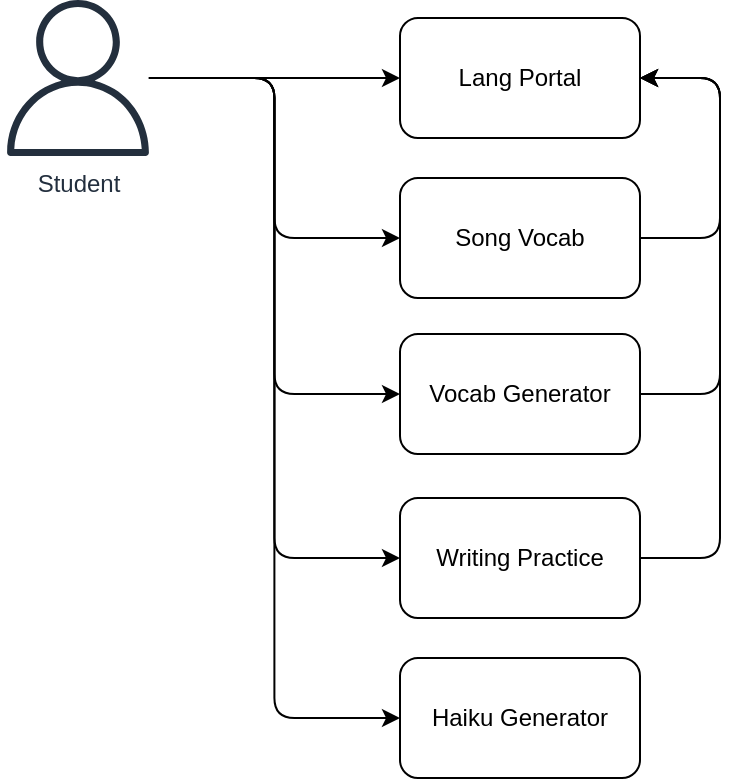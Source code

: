 <mxfile version="26.1.0">
  <diagram name="Page-1" id="g2ThWMQIsWtiZmbWz--a">
    <mxGraphModel dx="1224" dy="814" grid="1" gridSize="10" guides="1" tooltips="1" connect="1" arrows="1" fold="1" page="1" pageScale="1" pageWidth="850" pageHeight="1100" math="0" shadow="0">
      <root>
        <mxCell id="0" />
        <mxCell id="1" parent="0" />
        <mxCell id="-WwBJoPwvWgI_VnnbhiP-7" style="edgeStyle=orthogonalEdgeStyle;rounded=1;orthogonalLoop=1;jettySize=auto;html=1;entryX=0;entryY=0.5;entryDx=0;entryDy=0;curved=0;" edge="1" parent="1" source="-WwBJoPwvWgI_VnnbhiP-1" target="-WwBJoPwvWgI_VnnbhiP-2">
          <mxGeometry relative="1" as="geometry" />
        </mxCell>
        <mxCell id="-WwBJoPwvWgI_VnnbhiP-10" style="edgeStyle=orthogonalEdgeStyle;rounded=1;orthogonalLoop=1;jettySize=auto;html=1;entryX=0;entryY=0.5;entryDx=0;entryDy=0;curved=0;" edge="1" parent="1" source="-WwBJoPwvWgI_VnnbhiP-1" target="-WwBJoPwvWgI_VnnbhiP-6">
          <mxGeometry relative="1" as="geometry" />
        </mxCell>
        <mxCell id="-WwBJoPwvWgI_VnnbhiP-11" style="edgeStyle=orthogonalEdgeStyle;rounded=1;orthogonalLoop=1;jettySize=auto;html=1;entryX=0;entryY=0.5;entryDx=0;entryDy=0;curved=0;" edge="1" parent="1" source="-WwBJoPwvWgI_VnnbhiP-1" target="-WwBJoPwvWgI_VnnbhiP-4">
          <mxGeometry relative="1" as="geometry" />
        </mxCell>
        <mxCell id="-WwBJoPwvWgI_VnnbhiP-16" style="edgeStyle=orthogonalEdgeStyle;rounded=1;orthogonalLoop=1;jettySize=auto;html=1;entryX=0;entryY=0.5;entryDx=0;entryDy=0;curved=0;" edge="1" parent="1" source="-WwBJoPwvWgI_VnnbhiP-1" target="-WwBJoPwvWgI_VnnbhiP-3">
          <mxGeometry relative="1" as="geometry" />
        </mxCell>
        <mxCell id="-WwBJoPwvWgI_VnnbhiP-17" style="edgeStyle=orthogonalEdgeStyle;rounded=1;orthogonalLoop=1;jettySize=auto;html=1;entryX=0;entryY=0.5;entryDx=0;entryDy=0;curved=0;" edge="1" parent="1" source="-WwBJoPwvWgI_VnnbhiP-1" target="-WwBJoPwvWgI_VnnbhiP-5">
          <mxGeometry relative="1" as="geometry" />
        </mxCell>
        <mxCell id="-WwBJoPwvWgI_VnnbhiP-1" value="Student" style="sketch=0;outlineConnect=0;fontColor=#232F3E;gradientColor=none;fillColor=#232F3D;strokeColor=none;dashed=0;verticalLabelPosition=bottom;verticalAlign=top;align=center;html=1;fontSize=12;fontStyle=0;aspect=fixed;pointerEvents=1;shape=mxgraph.aws4.user;" vertex="1" parent="1">
          <mxGeometry x="80" y="31" width="78" height="78" as="geometry" />
        </mxCell>
        <mxCell id="-WwBJoPwvWgI_VnnbhiP-2" value="Lang Portal" style="rounded=1;whiteSpace=wrap;html=1;" vertex="1" parent="1">
          <mxGeometry x="280" y="40" width="120" height="60" as="geometry" />
        </mxCell>
        <mxCell id="-WwBJoPwvWgI_VnnbhiP-15" style="edgeStyle=orthogonalEdgeStyle;rounded=1;orthogonalLoop=1;jettySize=auto;html=1;entryX=1;entryY=0.5;entryDx=0;entryDy=0;curved=0;" edge="1" parent="1" source="-WwBJoPwvWgI_VnnbhiP-3" target="-WwBJoPwvWgI_VnnbhiP-2">
          <mxGeometry relative="1" as="geometry">
            <Array as="points">
              <mxPoint x="440" y="150" />
              <mxPoint x="440" y="70" />
            </Array>
          </mxGeometry>
        </mxCell>
        <mxCell id="-WwBJoPwvWgI_VnnbhiP-3" value="Song Vocab" style="rounded=1;whiteSpace=wrap;html=1;" vertex="1" parent="1">
          <mxGeometry x="280" y="120" width="120" height="60" as="geometry" />
        </mxCell>
        <mxCell id="-WwBJoPwvWgI_VnnbhiP-4" value="Haiku Generator" style="rounded=1;whiteSpace=wrap;html=1;" vertex="1" parent="1">
          <mxGeometry x="280" y="360" width="120" height="60" as="geometry" />
        </mxCell>
        <mxCell id="-WwBJoPwvWgI_VnnbhiP-13" style="edgeStyle=orthogonalEdgeStyle;rounded=1;orthogonalLoop=1;jettySize=auto;html=1;entryX=1;entryY=0.5;entryDx=0;entryDy=0;curved=0;" edge="1" parent="1" source="-WwBJoPwvWgI_VnnbhiP-5" target="-WwBJoPwvWgI_VnnbhiP-2">
          <mxGeometry relative="1" as="geometry">
            <Array as="points">
              <mxPoint x="440" y="228" />
              <mxPoint x="440" y="70" />
            </Array>
          </mxGeometry>
        </mxCell>
        <mxCell id="-WwBJoPwvWgI_VnnbhiP-5" value="Vocab Generator" style="rounded=1;whiteSpace=wrap;html=1;" vertex="1" parent="1">
          <mxGeometry x="280" y="198" width="120" height="60" as="geometry" />
        </mxCell>
        <mxCell id="-WwBJoPwvWgI_VnnbhiP-12" style="edgeStyle=orthogonalEdgeStyle;rounded=1;orthogonalLoop=1;jettySize=auto;html=1;entryX=1;entryY=0.5;entryDx=0;entryDy=0;curved=0;" edge="1" parent="1" source="-WwBJoPwvWgI_VnnbhiP-6" target="-WwBJoPwvWgI_VnnbhiP-2">
          <mxGeometry relative="1" as="geometry">
            <Array as="points">
              <mxPoint x="440" y="310" />
              <mxPoint x="440" y="70" />
            </Array>
          </mxGeometry>
        </mxCell>
        <mxCell id="-WwBJoPwvWgI_VnnbhiP-6" value="Writing Practice" style="rounded=1;whiteSpace=wrap;html=1;" vertex="1" parent="1">
          <mxGeometry x="280" y="280" width="120" height="60" as="geometry" />
        </mxCell>
      </root>
    </mxGraphModel>
  </diagram>
</mxfile>
